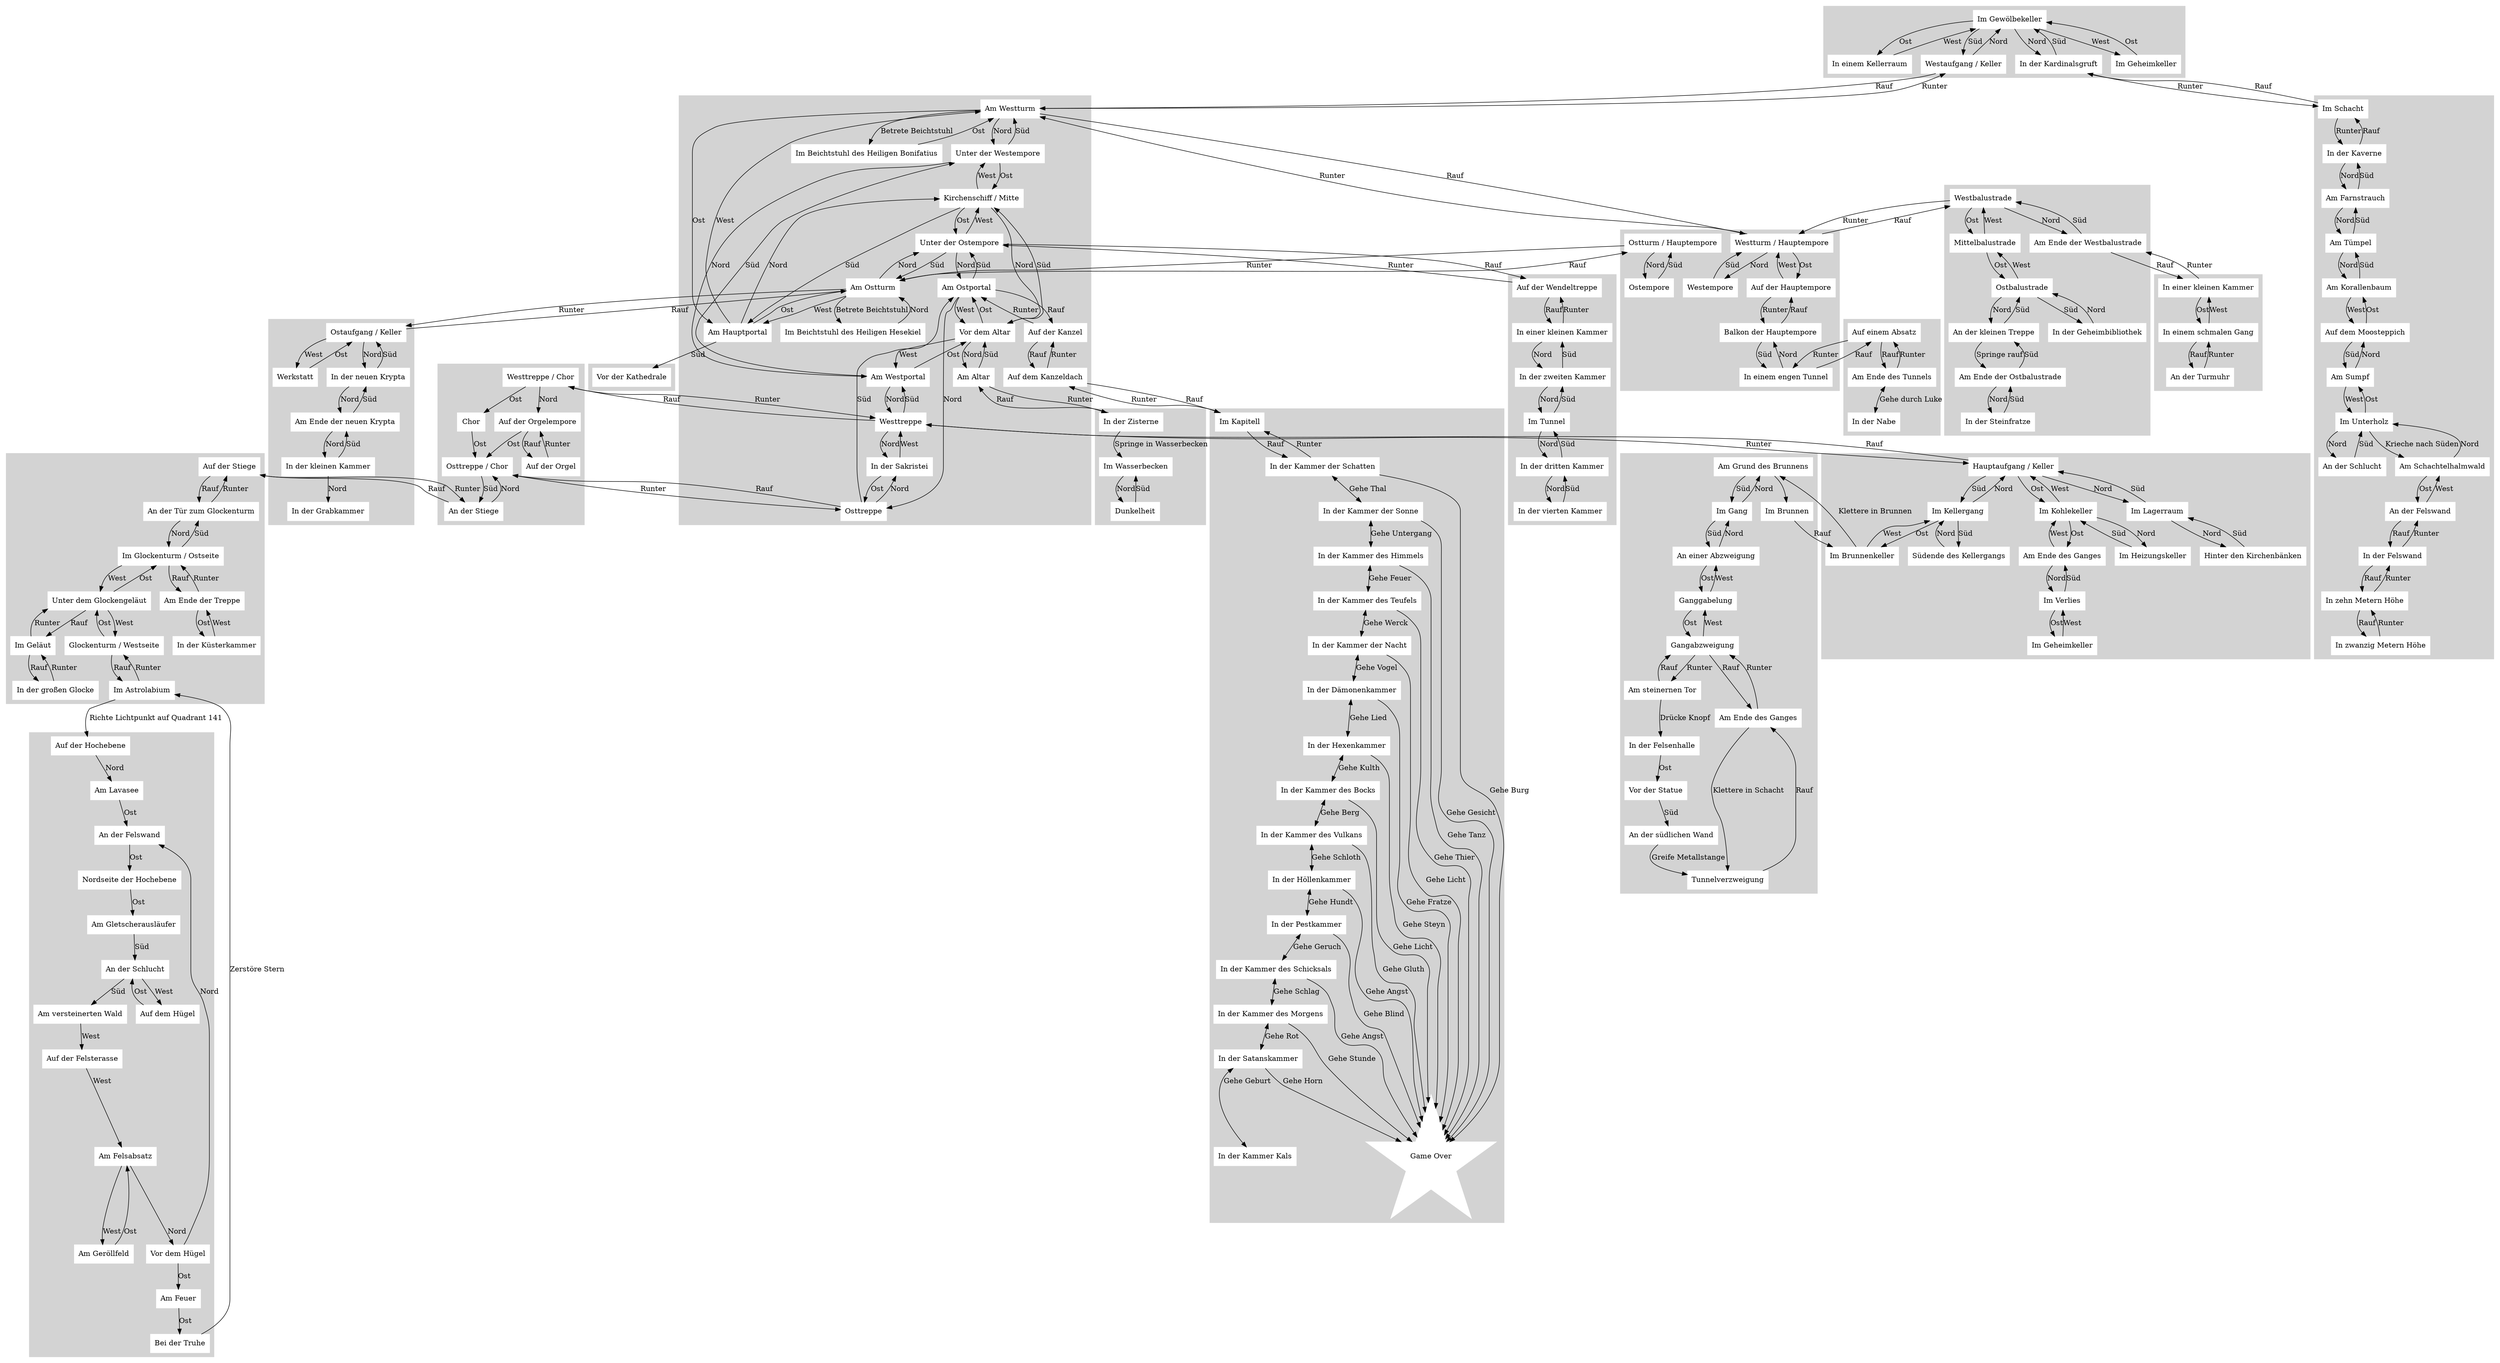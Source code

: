 strict digraph G {
    graph [fontsize=30 labelloc="t" label="" splines=true overlap=scale];
    ratio = auto;

    subgraph cluster_draussen {
        style=filled;
        color=lightgrey;
        node [style=filled,color=white,shape=rectangle];

        vor_der_kathedrale [label="Vor der Kathedrale"];
    }

    subgraph cluster_zisterne {
        style=filled;
        color=lightgrey;
        node [style=filled,color=white,shape=rectangle];

        in_der_zisterne [label="In der Zisterne"];
        im_wasserbecken [label="Im Wasserbecken"];
        dunkelheit [label="Dunkelheit"];
    }

    subgraph cluster_fremde_welt {
        style=filled;
        color=lightgrey;
        node [style=filled,color=white,shape=rectangle];

        auf_der_hochebene [label="Auf der Hochebene"];
        am_lavasee [label="Am Lavasee"];
        an_der_felswand_2 [label="An der Felswand"];
        nordseite_der_hochebene [label="Nordseite der Hochebene"];
        am_gletscherauslaeufer [label="Am Gletscherausläufer"];
        an_der_schlucht_2 [label="An der Schlucht"];
        am_versteinerten_wald [label="Am versteinerten Wald"];
        auf_der_felsterasse [label="Auf der Felsterasse"];
        am_felsabsatz [label="Am Felsabsatz"];
        am_geroellfeld [label="Am Geröllfeld"];
        vor_dem_huegel [label="Vor dem Hügel"];
        auf_dem_huegel [label="Auf dem Hügel"];
        am_feuer [label="Am Feuer"];
        bei_der_truhe [label="Bei der Truhe"];
    }

    subgraph cluster_keller_nordwest {
        style=filled;
        color=lightgrey;
        node [style=filled,color=white,shape=rectangle];

        hauptaufgang_keller [label="Hauptaufgang / Keller"];
        im_kellergang [label="Im Kellergang"];
        suedende_des_kellergangs [label="Südende des Kellergangs"];
        im_kohlekeller [label="Im Kohlekeller"];
        im_heizungskeller [label="Im Heizungskeller"];
        am_ende_des_ganges [label="Am Ende des Ganges"];
        im_verlies [label="Im Verlies"];
        im_geheimkeller [label="Im Geheimkeller"];
        im_brunnenkeller [label="Im Brunnenkeller"];
        im_lagerraum [label="Im Lagerraum"];
        hinter_den_kirchenbaenken [label="Hinter den Kirchenbänken"];
    }

    subgraph cluster_brunnen {
        style=filled;
        color=lightgrey;
        node [style=filled,color=white,shape=rectangle];

        am_grund_des_brunnens [label="Am Grund des Brunnens"];
        im_gang [label="Im Gang"];
        an_einer_abzweigung [label="An einer Abzweigung"];
        ganggabelung [label="Ganggabelung"];
        gangabzweigung [label="Gangabzweigung"];
        am_steinernen_tor [label="Am steinernen Tor"];
        am_ende_des_ganges_2 [label="Am Ende des Ganges"];
        tunnelverzweigung [label="Tunnelverzweigung"];
        in_der_felsenhalle [label="In der Felsenhalle"];
        vor_der_statue [label="Vor der Statue"];
        an_der_suedlichen_wand [label="An der südlichen Wand"];
        im_brunnen [label="Im Brunnen"];
    }

    subgraph cluster_keller_suedwest {
        style=filled;
        color=lightgrey;
        node [style=filled,color=white,shape=rectangle];

        im_gewoelbekeller [label="Im Gewölbekeller"];
        in_einem_kellerraum [label="In einem Kellerraum"];
        westaufgang_keller [label="Westaufgang / Keller"];
        in_der_kardinalsgruft [label="In der Kardinalsgruft"];
        im_geheimkeller_2 [label="Im Geheimkeller"];
    }

    subgraph cluster_kaverne {
        style=filled;
        color=lightgrey;
        node [style=filled,color=white,shape=rectangle];

        in_der_kardinalsgruft [label="In der Kardinalsgruft"];
        im_schacht [label="Im Schacht"];
        in_der_kaverne [label="In der Kaverne"];
        am_farnstrauch [label="Am Farnstrauch"];
        am_tuempel [label="Am Tümpel"];
        am_korallenbaum [label="Am Korallenbaum"];
        auf_dem_moosteppich [label="Auf dem Moosteppich"];
        am_sumpf [label="Am Sumpf"];
        an_der_schlucht [label="An der Schlucht"];
        im_unterholz [label="Im Unterholz"];
        am_schachtelhalmwald [label="Am Schachtelhalmwald"];
        an_der_felswand [label="An der Felswand"];
        in_der_felswand [label="In der Felswand"];
        in_zehn_metern_hoehe [label="In zehn Metern Höhe"];
        in_zwanzig_metern_hoehe [label="In zwanzig Metern Höhe"];
    }

    subgraph cluster_keller_suedost {
        style=filled;
        color=lightgrey;
        node [style=filled,color=white,shape=rectangle];

        ostaufgang_keller [label="Ostaufgang / Keller"];
        werkstatt [label="Werkstatt"];
        in_der_neuen_krypta [label="In der neuen Krypta"];
        am_ende_der_neuen_krypta [label="Am Ende der neuen Krypta"];
        in_der_kleinen_kammer [label="In der kleinen Kammer"];
        in_der_grabkammer [label="In der Grabkammer"];
    }

    subgraph cluster_chor {
	    style=filled;
	    color=lightgrey;
	    node [style=filled,color=white,shape=rectangle];

        chor [label="Chor"];
        westtreppe_chor [label="Westtreppe / Chor"];
        auf_der_orgelempore [label="Auf der Orgelempore"];
        osttreppe_chor [label="Osttreppe / Chor"];
        an_der_stiege [label="An der Stiege"];
        auf_der_orgel [label="Auf der Orgel"];
    }

    subgraph cluster_glockenturm {
	    style=filled;
	    color=lightgrey;
	    node [style=filled,color=white,shape=rectangle];

        auf_der_stiege [label="Auf der Stiege"];
        an_der_tuer_zum_glockenturm [label="An der Tür zum Glockenturm"];
        im_glockenturm_ostseite [label="Im Glockenturm / Ostseite"];
        unter_dem_glockengelaeut [label="Unter dem Glockengeläut"];
        glockenturm_westseite [label="Glockenturm / Westseite"];
        im_gelaeut [label="Im Geläut"];
        in_der_grossen_glocke [label="In der großen Glocke"];
        am_ende_der_treppe [label="Am Ende der Treppe"];
        in_der_kuesterkammer [label="In der Küsterkammer"];
        im_astrolabium [label="Im Astrolabium"];
    }

    subgraph cluster_balustrade {
	    style=filled;
	    color=lightgrey;
	    node [style=filled,color=white,shape=rectangle];

        westbalustrade [label="Westbalustrade"];
        mittelbalustrade [label="Mittelbalustrade"];
        ostbalustrade [label="Ostbalustrade"];
        an_der_kleinen_treppe [label="An der kleinen Treppe"];
        am_ende_der_ostbalustrade [label="Am Ende der Ostbalustrade"];
        am_ende_der_westbalustrade [label="Am Ende der Westbalustrade"];
        in_der_steinfratze [label="In der Steinfratze"];
        in_der_geheimbibliothek [label="In der Geheimbibliothek"];
    }

    subgraph cluster_turmuhr {
	    style=filled;
	    color=lightgrey;
	    node [style=filled,color=white,shape=rectangle];

        in_einer_kleinen_kammer_2 [label="In einer kleinen Kammer"];
        in_einem_schmalen_gang [label="In einem schmalen Gang"];
        an_der_turmuhr [label="An der Turmuhr"];
    }

    subgraph cluster_empore {
	    style=filled;
	    color=lightgrey;
	    node [style=filled,color=white,shape=rectangle];

        westturm_hauptempore [label="Westturm / Hauptempore"];
        auf_der_hauptempore [label="Auf der Hauptempore"];
        balkon_der_hauptempore [label="Balkon der Hauptempore"];
        in_einem_engen_tunnel [label="In einem engen Tunnel"];
        ostturm_hauptempore [label="Ostturm / Hauptempore"];
        ostempore [label="Ostempore"];
        westempore [label="Westempore"];
    }

    subgraph cluster_mosaik {
	    style=filled;
	    color=lightgrey;
	    node [style=filled,color=white,shape=rectangle];

        auf_einem_absatz [label="Auf einem Absatz"];
        am_ende_des_tunnels [label="Am Ende des Tunnels"];
        in_der_nabe [label="In der Nabe"];
    }

    subgraph cluster_erdgeschoss {
	    style=filled;
	    color=lightgrey;
	    node [style=filled,color=white,shape=rectangle];

        am_westturm [label="Am Westturm"];
        unter_der_westempore [label="Unter der Westempore"];
        am_westportal [label="Am Westportal"];
        westtreppe [label="Westtreppe"];
        vor_dem_altar [label="Vor dem Altar"];
        am_altar [label="Am Altar"];
        kirchenschiff_mitte [label="Kirchenschiff / Mitte"];
        am_hauptportal [label="Am Hauptportal"];
        am_ostturm [label="Am Ostturm"];
        unter_der_ostempore [label="Unter der Ostempore"];
        am_ostportal [label="Am Ostportal"];
        osttreppe [label="Osttreppe"];
        in_der_sakristei [label="In der Sakristei"];
        im_beichtstuhl_des_heiligen_hesekiel [label="Im Beichtstuhl des Heiligen Hesekiel"];
        im_beichtstuhl_des_heiligen_bonifatius [label="Im Beichtstuhl des Heiligen Bonifatius"];
        auf_der_kanzel [label="Auf der Kanzel"];
        auf_dem_kanzeldach [label="Auf dem Kanzeldach"];
    }

    subgraph cluster_kapitell {
	    style=filled;
	    color=lightgrey;
	    node [style=filled,color=white,shape=rectangle];

        im_kapitell [label="Im Kapitell"];
        in_der_kammer_der_schatten [label="In der Kammer der Schatten"];
        in_der_kammer_der_sonne [label="In der Kammer der Sonne"];
        in_der_kammer_des_himmels [label="In der Kammer des Himmels"];
        in_der_kammer_des_teufels [label="In der Kammer des Teufels"];
        in_der_kammer_der_nacht [label="In der Kammer der Nacht"];
        in_der_daemonenkammer [label="In der Dämonenkammer"];
        in_der_hexenkammer [label="In der Hexenkammer"];
        in_der_kammer_des_bocks [label="In der Kammer des Bocks"];
        in_der_kammer_des_vulkans [label="In der Kammer des Vulkans"];
        in_der_hoellenkammer [label="In der Höllenkammer"];
        in_der_pestkammer [label="In der Pestkammer"];
        in_der_kammer_des_schicksals [label="In der Kammer des Schicksals"];
        in_der_kammer_des_morgens [label="In der Kammer des Morgens"];
        in_der_satanskammer [label="In der Satanskammer"];
        in_der_kammer_kals [label="In der Kammer Kals"];

        kapitell_game_over [label="Game Over" shape=star];
    }

    subgraph cluster_kammern_raetsel_4 {
	    style=filled;
	    color=lightgrey;
	    node [style=filled,color=white,shape=rectangle];

        auf_der_wendeltreppe [label="Auf der Wendeltreppe"];
        in_einer_kleinen_kammer [label="In einer kleinen Kammer"];
        in_der_zweiten_kammer [label="In der zweiten Kammer"];
        im_tunnel [label="Im Tunnel"];
        in_der_dritten_kammer [label="In der dritten Kammer"];
        in_der_vierten_kammer [label="In der vierten Kammer"];
    }

    im_gewoelbekeller -> in_einem_kellerraum [label="Ost"];
    in_einem_kellerraum -> im_gewoelbekeller [label="West"];

    im_gewoelbekeller -> westaufgang_keller [label="Süd"];
    westaufgang_keller -> im_gewoelbekeller [label="Nord"];
    
    westaufgang_keller -> am_westturm [label="Rauf"];
    am_westturm -> westaufgang_keller [label="Runter"];

    am_westturm -> am_hauptportal [label="Ost"];
    am_hauptportal -> am_westturm [label="West"];

    am_hauptportal -> kirchenschiff_mitte [label="Nord"];
    kirchenschiff_mitte -> am_hauptportal [label="Süd"];

    kirchenschiff_mitte -> vor_dem_altar [label="Nord"];
    vor_dem_altar -> kirchenschiff_mitte [label="Süd"];

    vor_dem_altar -> am_altar [label="Nord"];
    am_altar -> vor_dem_altar [label="Süd"];

    vor_dem_altar -> am_ostportal [label="Ost"];
    am_ostportal -> vor_dem_altar [label="West"];

    am_ostportal -> osttreppe [label="Nord"];
    osttreppe -> am_ostportal [label="Süd"];

    osttreppe -> in_der_sakristei [label="Nord"];
    in_der_sakristei -> osttreppe [label="Ost"];

    vor_dem_altar -> am_westportal [label="West"];
    am_westportal -> vor_dem_altar [label="Ost"];

    am_westportal -> unter_der_westempore [label="Süd"];
    unter_der_westempore -> am_westportal [label="Nord"];

    unter_der_westempore -> am_westturm [label="Süd"];
    am_westturm -> unter_der_westempore [label="Nord"];

    am_westturm -> westturm_hauptempore [label="Rauf"];
    westturm_hauptempore -> am_westturm [label="Runter"];

    westturm_hauptempore -> westbalustrade [label="Rauf"];
    westbalustrade -> westturm_hauptempore [label="Runter"];

    westbalustrade -> mittelbalustrade [label="Ost"];
    mittelbalustrade -> westbalustrade [label="West"];

    mittelbalustrade -> ostbalustrade [label="Ost"];
    ostbalustrade -> mittelbalustrade [label="West"];

    ostbalustrade -> an_der_kleinen_treppe [label="Nord"];
    an_der_kleinen_treppe -> ostbalustrade [label="Süd"];

    ostbalustrade -> in_der_geheimbibliothek [label="Süd"];
    in_der_geheimbibliothek -> ostbalustrade [label="Nord"];

    an_der_kleinen_treppe -> am_ende_der_ostbalustrade [label="Springe rauf"];

    am_ende_der_ostbalustrade -> in_der_steinfratze [label="Nord"];
    in_der_steinfratze -> am_ende_der_ostbalustrade [label="Süd"];
    am_ende_der_ostbalustrade -> an_der_kleinen_treppe [label="Süd"];

    westturm_hauptempore -> auf_der_hauptempore [label="Ost"];
    auf_der_hauptempore -> westturm_hauptempore [label="West"];

    auf_der_hauptempore -> balkon_der_hauptempore [label="Runter"];
    balkon_der_hauptempore -> auf_der_hauptempore [label="Rauf"];

    balkon_der_hauptempore -> in_einem_engen_tunnel [label="Süd"];
    in_einem_engen_tunnel -> balkon_der_hauptempore [label="Nord"];

    in_einem_engen_tunnel -> auf_einem_absatz [label="Rauf"];
    auf_einem_absatz -> in_einem_engen_tunnel [label="Runter"];

    auf_einem_absatz -> am_ende_des_tunnels [label="Rauf"];
    am_ende_des_tunnels -> auf_einem_absatz [label="Runter"];

    am_ende_des_tunnels -> in_der_nabe [label="Gehe durch Luke" dir=both];

    am_hauptportal -> am_ostturm [label="Ost"];
    am_ostturm -> am_hauptportal [label="West"];

    am_ostturm -> unter_der_ostempore [label="Nord"];
    unter_der_ostempore -> am_ostturm [label="Süd"];

    unter_der_ostempore -> am_ostportal [label="Nord"];
    am_ostportal -> unter_der_ostempore [label="Süd"];

    am_ostturm -> ostaufgang_keller [label="Runter"];
    ostaufgang_keller -> am_ostturm [label="Rauf"];

    ostaufgang_keller -> werkstatt [label="West"];
    werkstatt -> ostaufgang_keller [label="Ost"];

    ostaufgang_keller -> in_der_neuen_krypta [label="Nord"];
    in_der_neuen_krypta -> ostaufgang_keller [label="Süd"];

    in_der_neuen_krypta -> am_ende_der_neuen_krypta [label="Nord"];
    am_ende_der_neuen_krypta -> in_der_neuen_krypta [label="Süd"];

    am_ende_der_neuen_krypta -> in_der_kleinen_kammer [label="Nord"];
    in_der_kleinen_kammer -> am_ende_der_neuen_krypta [label="Süd"];

    in_der_kleinen_kammer -> in_der_grabkammer [label="Nord"];

    am_westportal -> westtreppe [label="Nord"];
    westtreppe -> am_westportal [label="Süd"];

    westtreppe -> in_der_sakristei [label="Nord"];
    in_der_sakristei -> westtreppe [label="West"];

    unter_der_westempore -> kirchenschiff_mitte [label="Ost"];
    kirchenschiff_mitte -> unter_der_westempore [label="West"];

    unter_der_ostempore -> kirchenschiff_mitte [label="West"];
    kirchenschiff_mitte -> unter_der_ostempore [label="Ost"];

    unter_der_ostempore -> auf_der_wendeltreppe [label="Rauf"];
    auf_der_wendeltreppe -> unter_der_ostempore [label="Runter"];

    auf_der_wendeltreppe -> in_einer_kleinen_kammer [label="Rauf"];
    in_einer_kleinen_kammer -> auf_der_wendeltreppe [label="Runter"];

    in_einer_kleinen_kammer -> in_der_zweiten_kammer [label="Nord"];
    in_der_zweiten_kammer -> in_einer_kleinen_kammer [label="Süd"];

    in_der_zweiten_kammer -> im_tunnel [label="Nord"];
    im_tunnel -> in_der_zweiten_kammer [label="Süd"];

    im_tunnel -> in_der_dritten_kammer [label="Nord"];
    in_der_dritten_kammer -> im_tunnel [label="Süd"];

    in_der_dritten_kammer -> in_der_vierten_kammer [label="Nord"];
    in_der_vierten_kammer -> in_der_dritten_kammer [label="Süd"];

    am_ostturm -> ostturm_hauptempore [label="Rauf"];
    ostturm_hauptempore -> am_ostturm [label="Runter"];

    ostturm_hauptempore -> ostempore [label="Nord"];
    ostempore -> ostturm_hauptempore [label="Süd"];

    westturm_hauptempore -> westempore [label="Nord"];
    westempore -> westturm_hauptempore [label="Süd"];

    im_gewoelbekeller -> in_der_kardinalsgruft [label="Nord"];
    in_der_kardinalsgruft -> im_gewoelbekeller [label="Süd"];

    in_der_kardinalsgruft -> im_schacht [label="Runter"];
    im_schacht -> in_der_kardinalsgruft [label="Rauf"];

    im_schacht -> in_der_kaverne [label="Runter"];
    in_der_kaverne -> im_schacht [label="Rauf"];

    in_der_kaverne -> am_farnstrauch [label="Nord"];
    am_farnstrauch -> in_der_kaverne [label="Süd"];

    am_farnstrauch -> am_tuempel [label="Nord"];
    am_tuempel -> am_farnstrauch [label="Süd"];

    am_tuempel -> am_korallenbaum [label="Nord"];
    am_korallenbaum -> am_tuempel [label="Süd"];

    am_korallenbaum -> auf_dem_moosteppich [label="West"];
    auf_dem_moosteppich -> am_korallenbaum [label="Ost"];

    auf_dem_moosteppich -> am_sumpf [label="Süd"];
    am_sumpf -> auf_dem_moosteppich [label="Nord"];

    am_sumpf -> im_unterholz [label="West"];
    im_unterholz -> am_sumpf [label="Ost"];

    im_unterholz -> an_der_schlucht [label="Nord"];
    an_der_schlucht -> im_unterholz [label="Süd"];

    im_unterholz -> am_schachtelhalmwald [label="Krieche nach Süden"];
    am_schachtelhalmwald -> im_unterholz [label="Nord"];

    am_schachtelhalmwald -> an_der_felswand [label="Ost"];
    an_der_felswand -> am_schachtelhalmwald [label="West"];

    an_der_felswand -> in_der_felswand [label="Rauf"];
    in_der_felswand -> an_der_felswand [label="Runter"];

    in_der_felswand -> in_zehn_metern_hoehe [label="Rauf"];
    in_zehn_metern_hoehe -> in_der_felswand [label="Runter"];

    in_zehn_metern_hoehe -> in_zwanzig_metern_hoehe [label="Rauf"];
    in_zwanzig_metern_hoehe -> in_zehn_metern_hoehe [label="Runter"];

    am_ostturm -> im_beichtstuhl_des_heiligen_hesekiel [label="Betrete Beichtstuhl"];
    im_beichtstuhl_des_heiligen_hesekiel -> am_ostturm [label="Nord"];

    am_westturm -> im_beichtstuhl_des_heiligen_bonifatius [label="Betrete Beichtstuhl"];
    im_beichtstuhl_des_heiligen_bonifatius -> am_westturm [label="Ost"];

    westtreppe -> hauptaufgang_keller [label="Runter"];
    hauptaufgang_keller -> westtreppe [label="Rauf"];

    hauptaufgang_keller -> im_kellergang [label="Süd"];
    im_kellergang -> hauptaufgang_keller [label="Nord"];

    im_kellergang -> suedende_des_kellergangs [label="Süd"];
    suedende_des_kellergangs -> im_kellergang [label="Nord"];

    osttreppe -> osttreppe_chor [label="Rauf"];
    osttreppe_chor -> osttreppe [label="Runter"];

    westtreppe -> westtreppe_chor [label="Rauf"];
    westtreppe_chor -> westtreppe [label="Runter"];

    westtreppe_chor -> auf_der_orgelempore [label="Nord"];

    westtreppe_chor -> chor [label="Ost"];

    auf_der_orgelempore -> osttreppe_chor [label="Ost"];
    chor -> osttreppe_chor [label="Ost"];

    osttreppe_chor -> an_der_stiege [label="Süd"];
    an_der_stiege -> osttreppe_chor [label="Nord"];

    an_der_stiege -> auf_der_stiege [label="Rauf"];
    auf_der_stiege -> an_der_stiege [label="Runter"];

    auf_der_stiege -> an_der_tuer_zum_glockenturm [label="Rauf"];
    an_der_tuer_zum_glockenturm -> auf_der_stiege [label="Runter"];

    an_der_tuer_zum_glockenturm -> im_glockenturm_ostseite [label="Nord"];
    im_glockenturm_ostseite -> an_der_tuer_zum_glockenturm [label="Süd"];

    im_glockenturm_ostseite -> unter_dem_glockengelaeut [label="West"];
    unter_dem_glockengelaeut -> im_glockenturm_ostseite [label="Ost"];

    unter_dem_glockengelaeut -> glockenturm_westseite [label="West"];
    glockenturm_westseite -> unter_dem_glockengelaeut [label="Ost"];

    unter_dem_glockengelaeut -> im_gelaeut [label="Rauf"];
    im_gelaeut -> unter_dem_glockengelaeut [label="Runter"];

    im_gelaeut -> in_der_grossen_glocke [label="Rauf"];
    in_der_grossen_glocke -> im_gelaeut [label="Runter"];

    am_ostportal -> auf_der_kanzel [label="Rauf"];
    auf_der_kanzel -> am_ostportal [label="Runter"];

    auf_der_kanzel -> auf_dem_kanzeldach [label="Rauf"];
    auf_dem_kanzeldach -> auf_der_kanzel [label="Runter"];

    auf_dem_kanzeldach -> im_kapitell [label="Rauf"];
    im_kapitell -> auf_dem_kanzeldach [label="Runter"];

    im_kapitell -> in_der_kammer_der_schatten [label="Rauf"];
    in_der_kammer_der_schatten -> im_kapitell [label="Runter"];

    in_der_kammer_der_schatten -> in_der_kammer_der_sonne [label="Gehe Thal" dir=both];
    in_der_kammer_der_sonne -> in_der_kammer_des_himmels [label="Gehe Untergang" dir=both];
    in_der_kammer_des_himmels -> in_der_kammer_des_teufels [label="Gehe Feuer" dir=both];
    in_der_kammer_des_teufels -> in_der_kammer_der_nacht [label="Gehe Werck" dir=both];
    in_der_kammer_der_nacht -> in_der_daemonenkammer [label="Gehe Vogel" dir=both];
    in_der_daemonenkammer -> in_der_hexenkammer [label="Gehe Lied" dir=both];
    in_der_hexenkammer -> in_der_kammer_des_bocks [label="Gehe Kulth" dir=both];
    in_der_kammer_des_bocks -> in_der_kammer_des_vulkans [label="Gehe Berg" dir=both];
    in_der_kammer_des_vulkans -> in_der_hoellenkammer [label="Gehe Schloth" dir=both];
    in_der_hoellenkammer -> in_der_pestkammer [label="Gehe Hundt" dir=both];
    in_der_pestkammer -> in_der_kammer_des_schicksals [label="Gehe Geruch" dir=both];
    in_der_kammer_des_schicksals -> in_der_kammer_des_morgens [label="Gehe Schlag" dir=both];
    in_der_kammer_des_morgens -> in_der_satanskammer [label="Gehe Rot" dir=both];
    in_der_satanskammer -> in_der_kammer_kals [label="Gehe Geburt" dir=both];

    im_glockenturm_ostseite -> am_ende_der_treppe [label="Rauf"];
    am_ende_der_treppe -> im_glockenturm_ostseite [label="Runter"];

    am_ende_der_treppe -> in_der_kuesterkammer [label="Ost"];
    in_der_kuesterkammer -> am_ende_der_treppe [label="West"];

    hauptaufgang_keller -> im_kohlekeller [label="Ost"];
    im_kohlekeller -> hauptaufgang_keller [label="West"];

    im_kohlekeller -> im_heizungskeller [label="Nord"];
    im_heizungskeller -> im_kohlekeller [label="Süd"];

    im_kohlekeller -> am_ende_des_ganges [label="Ost"];
    am_ende_des_ganges -> im_kohlekeller [label="West"];

    am_ende_des_ganges -> im_verlies [label="Nord"];
    im_verlies -> am_ende_des_ganges [label="Süd"];

    im_verlies -> im_geheimkeller [label="Ost"];
    im_geheimkeller -> im_verlies [label="West"];

    auf_der_orgelempore -> auf_der_orgel [label="Rauf"];
    auf_der_orgel -> auf_der_orgelempore [label="Runter"];

    westbalustrade -> am_ende_der_westbalustrade [label="Nord"];
    am_ende_der_westbalustrade -> westbalustrade [label="Süd"];

    am_ende_der_westbalustrade -> in_einer_kleinen_kammer_2 [label="Rauf"];
    in_einer_kleinen_kammer_2 -> am_ende_der_westbalustrade [label="Runter"];

    in_einer_kleinen_kammer_2 -> in_einem_schmalen_gang [label="Ost"];
    in_einem_schmalen_gang -> in_einer_kleinen_kammer_2 [label="West"];

    in_einem_schmalen_gang -> an_der_turmuhr [label="Rauf"];
    an_der_turmuhr -> in_einem_schmalen_gang [label="Runter"];

    im_kellergang -> im_brunnenkeller [label="Ost"];
    im_brunnenkeller -> im_kellergang [label="West"];

    im_brunnenkeller -> am_grund_des_brunnens [label="Klettere in Brunnen"];

    am_grund_des_brunnens -> im_gang [label="Süd"];
    im_gang -> am_grund_des_brunnens [label="Nord"];

    im_gang -> an_einer_abzweigung [label="Süd"];
    an_einer_abzweigung -> im_gang [label="Nord"];

    an_einer_abzweigung -> ganggabelung [label="Ost"];
    ganggabelung -> an_einer_abzweigung [label="West"];

    ganggabelung -> gangabzweigung [label="Ost"];
    gangabzweigung -> ganggabelung [label="West"];

    gangabzweigung -> am_steinernen_tor [label="Runter"];
    am_steinernen_tor -> gangabzweigung [label="Rauf"];

    gangabzweigung -> am_ende_des_ganges_2 [label="Rauf"];
    am_ende_des_ganges_2 -> gangabzweigung  [label="Runter"];

    am_ende_des_ganges_2 -> tunnelverzweigung [label="Klettere in Schacht"];
    tunnelverzweigung -> am_ende_des_ganges_2 [label="Rauf"];

    am_steinernen_tor -> in_der_felsenhalle [label="Drücke Knopf"];

    in_der_felsenhalle -> vor_der_statue [label="Ost"];
    vor_der_statue -> an_der_suedlichen_wand [label="Süd"];

    an_der_suedlichen_wand -> tunnelverzweigung [label="Greife Metallstange"];
    
    am_grund_des_brunnens -> im_brunnen;
    im_brunnen -> im_brunnenkeller [label="Rauf"];

    hauptaufgang_keller -> im_lagerraum [label="Nord"];
    im_lagerraum -> hauptaufgang_keller [label="Süd"];

    im_lagerraum -> hinter_den_kirchenbaenken [label="Nord"];
    hinter_den_kirchenbaenken -> im_lagerraum [label="Süd"];

    glockenturm_westseite -> im_astrolabium [label="Rauf"];
    im_astrolabium -> glockenturm_westseite [label="Runter"];

    im_astrolabium -> auf_der_hochebene [label="Richte Lichtpunkt auf Quadrant 141"];
    
    auf_der_hochebene -> am_lavasee [label="Nord"];
    am_lavasee -> an_der_felswand_2 [label="Ost"];
    an_der_felswand_2 -> nordseite_der_hochebene [label="Ost"];
    nordseite_der_hochebene -> am_gletscherauslaeufer [label="Ost"];
    am_gletscherauslaeufer -> an_der_schlucht_2 [label="Süd"];
    an_der_schlucht_2 -> am_versteinerten_wald [label="Süd"];
    am_versteinerten_wald -> auf_der_felsterasse [label="West"];
    auf_der_felsterasse -> am_felsabsatz [label="West"];
    am_felsabsatz -> am_geroellfeld [label="West"];
    am_geroellfeld -> am_felsabsatz [label="Ost"];
    am_felsabsatz -> vor_dem_huegel [label="Nord"];
    vor_dem_huegel -> an_der_felswand_2 [label="Nord"];
    an_der_schlucht_2 -> auf_dem_huegel [label="West"];
    auf_dem_huegel -> an_der_schlucht_2 [label="Ost"];
    am_felsabsatz -> vor_dem_huegel [label="Nord"];
    vor_dem_huegel -> am_feuer [label="Ost"];
    am_feuer -> bei_der_truhe [label="Ost"];
    bei_der_truhe -> im_astrolabium [label="Zerstöre Stern"];

    am_altar -> in_der_zisterne [label="Runter"];
    in_der_zisterne -> am_altar [label="Rauf"];

    in_der_kammer_der_schatten -> kapitell_game_over [label="Gehe Wald"];
    in_der_kammer_der_schatten -> kapitell_game_over [label="Gehe Zeydt"];
    in_der_kammer_der_schatten -> kapitell_game_over [label="Gehe Burg"];

    in_der_kammer_der_sonne -> kapitell_game_over [label="Gehe Tod"];
    in_der_kammer_der_sonne -> kapitell_game_over [label="Gehe Hitze"];
    in_der_kammer_der_sonne -> kapitell_game_over [label="Gehe Gluth"];
    in_der_kammer_der_sonne -> kapitell_game_over [label="Gehe Gesicht"];

    in_der_kammer_des_himmels -> kapitell_game_over [label="Gehe Zeydt"];
    in_der_kammer_des_himmels -> kapitell_game_over [label="Gehe Tanz"];

    in_der_kammer_des_teufels -> kapitell_game_over [label="Gehe Thier"];

    in_der_kammer_der_nacht -> kapitell_game_over [label="Gehe Licht"];

    in_der_daemonenkammer -> kapitell_game_over [label="Gehe Fratze"];

    in_der_hexenkammer -> kapitell_game_over [label="Gehe Steyn"];

    in_der_kammer_des_bocks -> kapitell_game_over [label="Gehe Fratze"];
    in_der_kammer_des_bocks -> kapitell_game_over [label="Gehe Gesicht"];
    in_der_kammer_des_bocks -> kapitell_game_over [label="Gehe Tanz"];
    in_der_kammer_des_bocks -> kapitell_game_over [label="Gehe Thier"];
    in_der_kammer_des_bocks -> kapitell_game_over [label="Gehe Licht"];

    in_der_kammer_des_vulkans -> kapitell_game_over [label="Gehe Steyn"];
    in_der_kammer_des_vulkans -> kapitell_game_over [label="Gehe Gluth"];

    in_der_hoellenkammer -> kapitell_game_over [label="Gehe Hitze"];
    in_der_hoellenkammer -> kapitell_game_over [label="Gehe Angst"];
    
    in_der_pestkammer -> kapitell_game_over [label="Gehe Wald"];
    in_der_pestkammer -> kapitell_game_over [label="Gehe Todt"];
    in_der_pestkammer -> kapitell_game_over [label="Gehe Stunde"];
    in_der_pestkammer -> kapitell_game_over [label="Gehe Horn"];
    in_der_pestkammer -> kapitell_game_over [label="Gehe Blind"];

    in_der_kammer_des_schicksals -> kapitell_game_over [label="Gehe Angst"];

    in_der_kammer_des_morgens -> kapitell_game_over [label="Gehe Stunde"];

    in_der_satanskammer -> kapitell_game_over [label="Gehe Horn"];

    am_hauptportal -> vor_der_kathedrale [label="Süd"];

    im_gewoelbekeller -> im_geheimkeller_2 [label="West"];
    im_geheimkeller_2 -> im_gewoelbekeller [label="Ost"];

    in_der_zisterne -> im_wasserbecken [label="Springe in Wasserbecken"];
    im_wasserbecken -> dunkelheit [label="Nord"];
    dunkelheit -> im_wasserbecken [label="Süd"];
}
